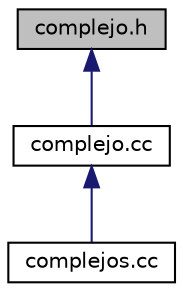 digraph "complejo.h"
{
 // LATEX_PDF_SIZE
  edge [fontname="Helvetica",fontsize="10",labelfontname="Helvetica",labelfontsize="10"];
  node [fontname="Helvetica",fontsize="10",shape=record];
  Node1 [label="complejo.h",height=0.2,width=0.4,color="black", fillcolor="grey75", style="filled", fontcolor="black",tooltip="programa que inicializa dos objetos complejos e imprime en pantalla la suma y resta de estos"];
  Node1 -> Node2 [dir="back",color="midnightblue",fontsize="10",style="solid",fontname="Helvetica"];
  Node2 [label="complejo.cc",height=0.2,width=0.4,color="black", fillcolor="white", style="filled",URL="$complejo_8cc.html",tooltip="programa que inicializa dos objetos complejos e imprime en pantalla la suma y resta de estos"];
  Node2 -> Node3 [dir="back",color="midnightblue",fontsize="10",style="solid",fontname="Helvetica"];
  Node3 [label="complejos.cc",height=0.2,width=0.4,color="black", fillcolor="white", style="filled",URL="$complejos_8cc.html",tooltip="programa que inicializa dos objetos complejos e imprime en pantalla la suma y resta de estos"];
}
